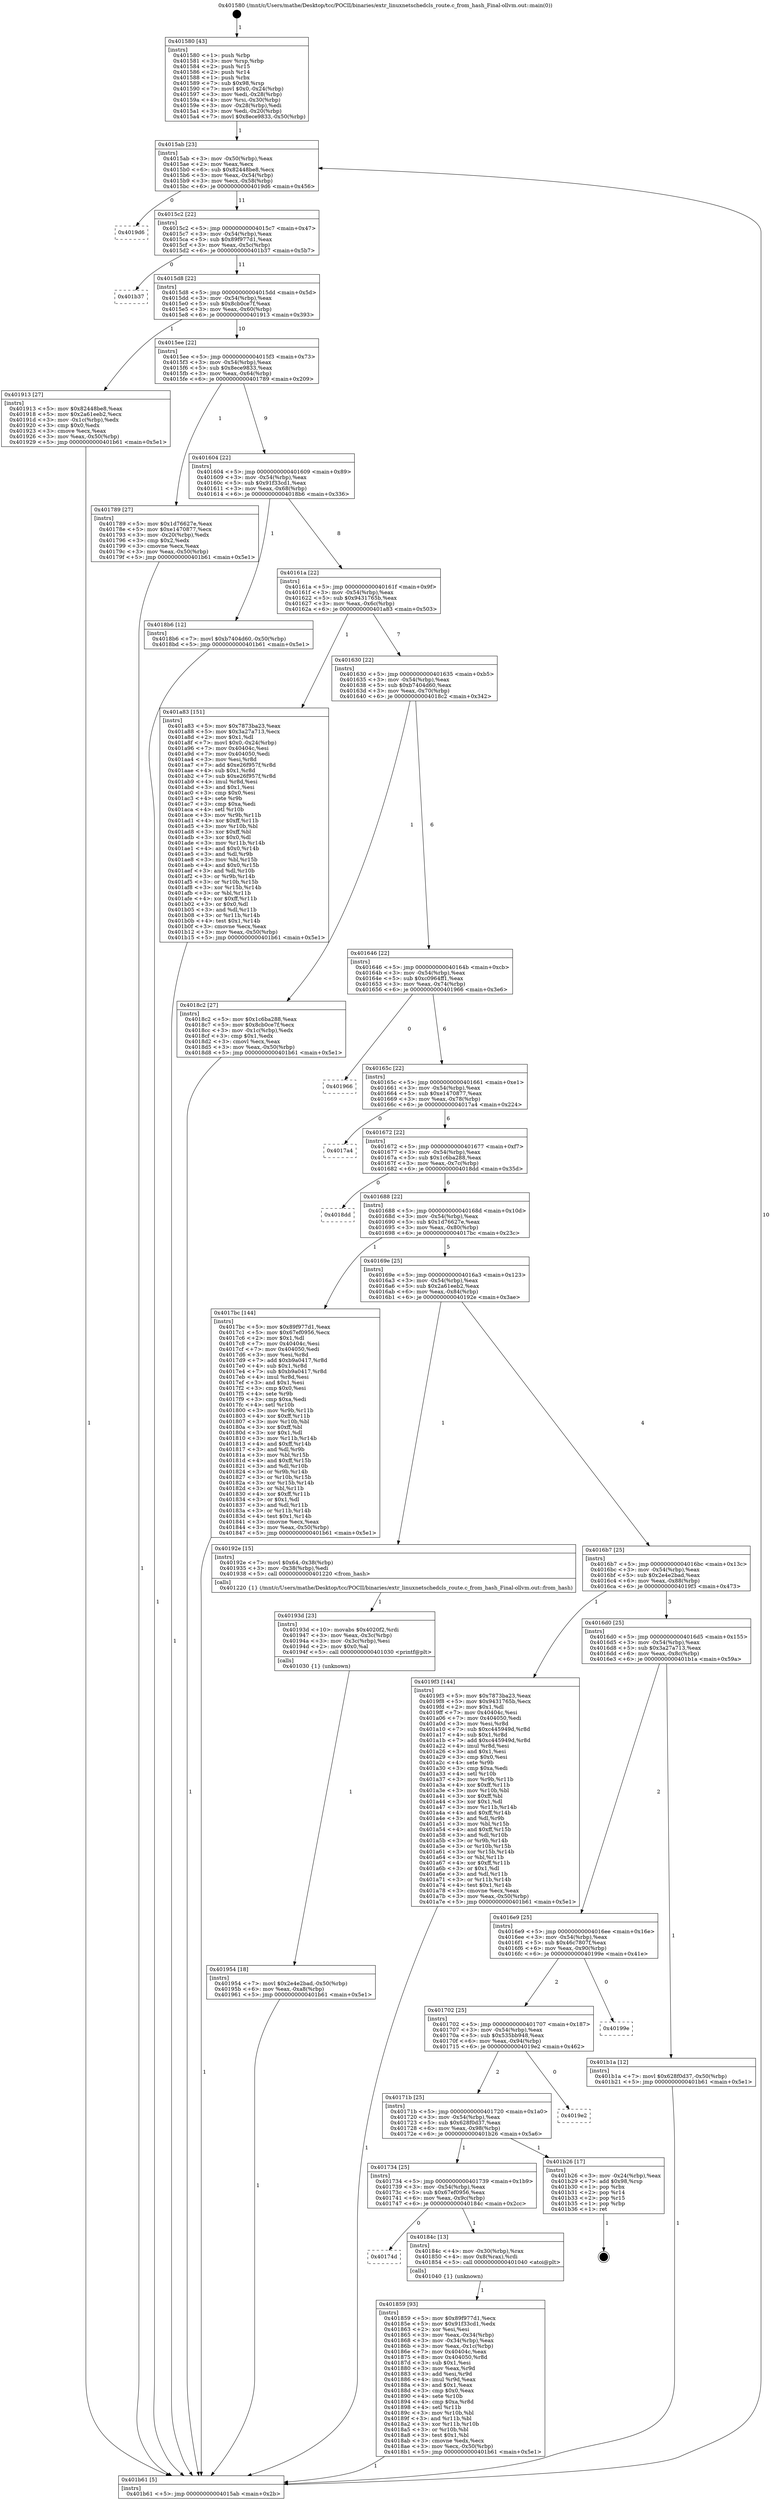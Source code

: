digraph "0x401580" {
  label = "0x401580 (/mnt/c/Users/mathe/Desktop/tcc/POCII/binaries/extr_linuxnetschedcls_route.c_from_hash_Final-ollvm.out::main(0))"
  labelloc = "t"
  node[shape=record]

  Entry [label="",width=0.3,height=0.3,shape=circle,fillcolor=black,style=filled]
  "0x4015ab" [label="{
     0x4015ab [23]\l
     | [instrs]\l
     &nbsp;&nbsp;0x4015ab \<+3\>: mov -0x50(%rbp),%eax\l
     &nbsp;&nbsp;0x4015ae \<+2\>: mov %eax,%ecx\l
     &nbsp;&nbsp;0x4015b0 \<+6\>: sub $0x82448be8,%ecx\l
     &nbsp;&nbsp;0x4015b6 \<+3\>: mov %eax,-0x54(%rbp)\l
     &nbsp;&nbsp;0x4015b9 \<+3\>: mov %ecx,-0x58(%rbp)\l
     &nbsp;&nbsp;0x4015bc \<+6\>: je 00000000004019d6 \<main+0x456\>\l
  }"]
  "0x4019d6" [label="{
     0x4019d6\l
  }", style=dashed]
  "0x4015c2" [label="{
     0x4015c2 [22]\l
     | [instrs]\l
     &nbsp;&nbsp;0x4015c2 \<+5\>: jmp 00000000004015c7 \<main+0x47\>\l
     &nbsp;&nbsp;0x4015c7 \<+3\>: mov -0x54(%rbp),%eax\l
     &nbsp;&nbsp;0x4015ca \<+5\>: sub $0x89f977d1,%eax\l
     &nbsp;&nbsp;0x4015cf \<+3\>: mov %eax,-0x5c(%rbp)\l
     &nbsp;&nbsp;0x4015d2 \<+6\>: je 0000000000401b37 \<main+0x5b7\>\l
  }"]
  Exit [label="",width=0.3,height=0.3,shape=circle,fillcolor=black,style=filled,peripheries=2]
  "0x401b37" [label="{
     0x401b37\l
  }", style=dashed]
  "0x4015d8" [label="{
     0x4015d8 [22]\l
     | [instrs]\l
     &nbsp;&nbsp;0x4015d8 \<+5\>: jmp 00000000004015dd \<main+0x5d\>\l
     &nbsp;&nbsp;0x4015dd \<+3\>: mov -0x54(%rbp),%eax\l
     &nbsp;&nbsp;0x4015e0 \<+5\>: sub $0x8cb0ce7f,%eax\l
     &nbsp;&nbsp;0x4015e5 \<+3\>: mov %eax,-0x60(%rbp)\l
     &nbsp;&nbsp;0x4015e8 \<+6\>: je 0000000000401913 \<main+0x393\>\l
  }"]
  "0x401954" [label="{
     0x401954 [18]\l
     | [instrs]\l
     &nbsp;&nbsp;0x401954 \<+7\>: movl $0x2e4e2bad,-0x50(%rbp)\l
     &nbsp;&nbsp;0x40195b \<+6\>: mov %eax,-0xa8(%rbp)\l
     &nbsp;&nbsp;0x401961 \<+5\>: jmp 0000000000401b61 \<main+0x5e1\>\l
  }"]
  "0x401913" [label="{
     0x401913 [27]\l
     | [instrs]\l
     &nbsp;&nbsp;0x401913 \<+5\>: mov $0x82448be8,%eax\l
     &nbsp;&nbsp;0x401918 \<+5\>: mov $0x2a61eeb2,%ecx\l
     &nbsp;&nbsp;0x40191d \<+3\>: mov -0x1c(%rbp),%edx\l
     &nbsp;&nbsp;0x401920 \<+3\>: cmp $0x0,%edx\l
     &nbsp;&nbsp;0x401923 \<+3\>: cmove %ecx,%eax\l
     &nbsp;&nbsp;0x401926 \<+3\>: mov %eax,-0x50(%rbp)\l
     &nbsp;&nbsp;0x401929 \<+5\>: jmp 0000000000401b61 \<main+0x5e1\>\l
  }"]
  "0x4015ee" [label="{
     0x4015ee [22]\l
     | [instrs]\l
     &nbsp;&nbsp;0x4015ee \<+5\>: jmp 00000000004015f3 \<main+0x73\>\l
     &nbsp;&nbsp;0x4015f3 \<+3\>: mov -0x54(%rbp),%eax\l
     &nbsp;&nbsp;0x4015f6 \<+5\>: sub $0x8ece9833,%eax\l
     &nbsp;&nbsp;0x4015fb \<+3\>: mov %eax,-0x64(%rbp)\l
     &nbsp;&nbsp;0x4015fe \<+6\>: je 0000000000401789 \<main+0x209\>\l
  }"]
  "0x40193d" [label="{
     0x40193d [23]\l
     | [instrs]\l
     &nbsp;&nbsp;0x40193d \<+10\>: movabs $0x4020f2,%rdi\l
     &nbsp;&nbsp;0x401947 \<+3\>: mov %eax,-0x3c(%rbp)\l
     &nbsp;&nbsp;0x40194a \<+3\>: mov -0x3c(%rbp),%esi\l
     &nbsp;&nbsp;0x40194d \<+2\>: mov $0x0,%al\l
     &nbsp;&nbsp;0x40194f \<+5\>: call 0000000000401030 \<printf@plt\>\l
     | [calls]\l
     &nbsp;&nbsp;0x401030 \{1\} (unknown)\l
  }"]
  "0x401789" [label="{
     0x401789 [27]\l
     | [instrs]\l
     &nbsp;&nbsp;0x401789 \<+5\>: mov $0x1d76627e,%eax\l
     &nbsp;&nbsp;0x40178e \<+5\>: mov $0xe1470877,%ecx\l
     &nbsp;&nbsp;0x401793 \<+3\>: mov -0x20(%rbp),%edx\l
     &nbsp;&nbsp;0x401796 \<+3\>: cmp $0x2,%edx\l
     &nbsp;&nbsp;0x401799 \<+3\>: cmovne %ecx,%eax\l
     &nbsp;&nbsp;0x40179c \<+3\>: mov %eax,-0x50(%rbp)\l
     &nbsp;&nbsp;0x40179f \<+5\>: jmp 0000000000401b61 \<main+0x5e1\>\l
  }"]
  "0x401604" [label="{
     0x401604 [22]\l
     | [instrs]\l
     &nbsp;&nbsp;0x401604 \<+5\>: jmp 0000000000401609 \<main+0x89\>\l
     &nbsp;&nbsp;0x401609 \<+3\>: mov -0x54(%rbp),%eax\l
     &nbsp;&nbsp;0x40160c \<+5\>: sub $0x91f33cd1,%eax\l
     &nbsp;&nbsp;0x401611 \<+3\>: mov %eax,-0x68(%rbp)\l
     &nbsp;&nbsp;0x401614 \<+6\>: je 00000000004018b6 \<main+0x336\>\l
  }"]
  "0x401b61" [label="{
     0x401b61 [5]\l
     | [instrs]\l
     &nbsp;&nbsp;0x401b61 \<+5\>: jmp 00000000004015ab \<main+0x2b\>\l
  }"]
  "0x401580" [label="{
     0x401580 [43]\l
     | [instrs]\l
     &nbsp;&nbsp;0x401580 \<+1\>: push %rbp\l
     &nbsp;&nbsp;0x401581 \<+3\>: mov %rsp,%rbp\l
     &nbsp;&nbsp;0x401584 \<+2\>: push %r15\l
     &nbsp;&nbsp;0x401586 \<+2\>: push %r14\l
     &nbsp;&nbsp;0x401588 \<+1\>: push %rbx\l
     &nbsp;&nbsp;0x401589 \<+7\>: sub $0x98,%rsp\l
     &nbsp;&nbsp;0x401590 \<+7\>: movl $0x0,-0x24(%rbp)\l
     &nbsp;&nbsp;0x401597 \<+3\>: mov %edi,-0x28(%rbp)\l
     &nbsp;&nbsp;0x40159a \<+4\>: mov %rsi,-0x30(%rbp)\l
     &nbsp;&nbsp;0x40159e \<+3\>: mov -0x28(%rbp),%edi\l
     &nbsp;&nbsp;0x4015a1 \<+3\>: mov %edi,-0x20(%rbp)\l
     &nbsp;&nbsp;0x4015a4 \<+7\>: movl $0x8ece9833,-0x50(%rbp)\l
  }"]
  "0x401859" [label="{
     0x401859 [93]\l
     | [instrs]\l
     &nbsp;&nbsp;0x401859 \<+5\>: mov $0x89f977d1,%ecx\l
     &nbsp;&nbsp;0x40185e \<+5\>: mov $0x91f33cd1,%edx\l
     &nbsp;&nbsp;0x401863 \<+2\>: xor %esi,%esi\l
     &nbsp;&nbsp;0x401865 \<+3\>: mov %eax,-0x34(%rbp)\l
     &nbsp;&nbsp;0x401868 \<+3\>: mov -0x34(%rbp),%eax\l
     &nbsp;&nbsp;0x40186b \<+3\>: mov %eax,-0x1c(%rbp)\l
     &nbsp;&nbsp;0x40186e \<+7\>: mov 0x40404c,%eax\l
     &nbsp;&nbsp;0x401875 \<+8\>: mov 0x404050,%r8d\l
     &nbsp;&nbsp;0x40187d \<+3\>: sub $0x1,%esi\l
     &nbsp;&nbsp;0x401880 \<+3\>: mov %eax,%r9d\l
     &nbsp;&nbsp;0x401883 \<+3\>: add %esi,%r9d\l
     &nbsp;&nbsp;0x401886 \<+4\>: imul %r9d,%eax\l
     &nbsp;&nbsp;0x40188a \<+3\>: and $0x1,%eax\l
     &nbsp;&nbsp;0x40188d \<+3\>: cmp $0x0,%eax\l
     &nbsp;&nbsp;0x401890 \<+4\>: sete %r10b\l
     &nbsp;&nbsp;0x401894 \<+4\>: cmp $0xa,%r8d\l
     &nbsp;&nbsp;0x401898 \<+4\>: setl %r11b\l
     &nbsp;&nbsp;0x40189c \<+3\>: mov %r10b,%bl\l
     &nbsp;&nbsp;0x40189f \<+3\>: and %r11b,%bl\l
     &nbsp;&nbsp;0x4018a2 \<+3\>: xor %r11b,%r10b\l
     &nbsp;&nbsp;0x4018a5 \<+3\>: or %r10b,%bl\l
     &nbsp;&nbsp;0x4018a8 \<+3\>: test $0x1,%bl\l
     &nbsp;&nbsp;0x4018ab \<+3\>: cmovne %edx,%ecx\l
     &nbsp;&nbsp;0x4018ae \<+3\>: mov %ecx,-0x50(%rbp)\l
     &nbsp;&nbsp;0x4018b1 \<+5\>: jmp 0000000000401b61 \<main+0x5e1\>\l
  }"]
  "0x4018b6" [label="{
     0x4018b6 [12]\l
     | [instrs]\l
     &nbsp;&nbsp;0x4018b6 \<+7\>: movl $0xb7404d60,-0x50(%rbp)\l
     &nbsp;&nbsp;0x4018bd \<+5\>: jmp 0000000000401b61 \<main+0x5e1\>\l
  }"]
  "0x40161a" [label="{
     0x40161a [22]\l
     | [instrs]\l
     &nbsp;&nbsp;0x40161a \<+5\>: jmp 000000000040161f \<main+0x9f\>\l
     &nbsp;&nbsp;0x40161f \<+3\>: mov -0x54(%rbp),%eax\l
     &nbsp;&nbsp;0x401622 \<+5\>: sub $0x9431765b,%eax\l
     &nbsp;&nbsp;0x401627 \<+3\>: mov %eax,-0x6c(%rbp)\l
     &nbsp;&nbsp;0x40162a \<+6\>: je 0000000000401a83 \<main+0x503\>\l
  }"]
  "0x40174d" [label="{
     0x40174d\l
  }", style=dashed]
  "0x401a83" [label="{
     0x401a83 [151]\l
     | [instrs]\l
     &nbsp;&nbsp;0x401a83 \<+5\>: mov $0x7873ba23,%eax\l
     &nbsp;&nbsp;0x401a88 \<+5\>: mov $0x3a27a713,%ecx\l
     &nbsp;&nbsp;0x401a8d \<+2\>: mov $0x1,%dl\l
     &nbsp;&nbsp;0x401a8f \<+7\>: movl $0x0,-0x24(%rbp)\l
     &nbsp;&nbsp;0x401a96 \<+7\>: mov 0x40404c,%esi\l
     &nbsp;&nbsp;0x401a9d \<+7\>: mov 0x404050,%edi\l
     &nbsp;&nbsp;0x401aa4 \<+3\>: mov %esi,%r8d\l
     &nbsp;&nbsp;0x401aa7 \<+7\>: add $0xe26f957f,%r8d\l
     &nbsp;&nbsp;0x401aae \<+4\>: sub $0x1,%r8d\l
     &nbsp;&nbsp;0x401ab2 \<+7\>: sub $0xe26f957f,%r8d\l
     &nbsp;&nbsp;0x401ab9 \<+4\>: imul %r8d,%esi\l
     &nbsp;&nbsp;0x401abd \<+3\>: and $0x1,%esi\l
     &nbsp;&nbsp;0x401ac0 \<+3\>: cmp $0x0,%esi\l
     &nbsp;&nbsp;0x401ac3 \<+4\>: sete %r9b\l
     &nbsp;&nbsp;0x401ac7 \<+3\>: cmp $0xa,%edi\l
     &nbsp;&nbsp;0x401aca \<+4\>: setl %r10b\l
     &nbsp;&nbsp;0x401ace \<+3\>: mov %r9b,%r11b\l
     &nbsp;&nbsp;0x401ad1 \<+4\>: xor $0xff,%r11b\l
     &nbsp;&nbsp;0x401ad5 \<+3\>: mov %r10b,%bl\l
     &nbsp;&nbsp;0x401ad8 \<+3\>: xor $0xff,%bl\l
     &nbsp;&nbsp;0x401adb \<+3\>: xor $0x0,%dl\l
     &nbsp;&nbsp;0x401ade \<+3\>: mov %r11b,%r14b\l
     &nbsp;&nbsp;0x401ae1 \<+4\>: and $0x0,%r14b\l
     &nbsp;&nbsp;0x401ae5 \<+3\>: and %dl,%r9b\l
     &nbsp;&nbsp;0x401ae8 \<+3\>: mov %bl,%r15b\l
     &nbsp;&nbsp;0x401aeb \<+4\>: and $0x0,%r15b\l
     &nbsp;&nbsp;0x401aef \<+3\>: and %dl,%r10b\l
     &nbsp;&nbsp;0x401af2 \<+3\>: or %r9b,%r14b\l
     &nbsp;&nbsp;0x401af5 \<+3\>: or %r10b,%r15b\l
     &nbsp;&nbsp;0x401af8 \<+3\>: xor %r15b,%r14b\l
     &nbsp;&nbsp;0x401afb \<+3\>: or %bl,%r11b\l
     &nbsp;&nbsp;0x401afe \<+4\>: xor $0xff,%r11b\l
     &nbsp;&nbsp;0x401b02 \<+3\>: or $0x0,%dl\l
     &nbsp;&nbsp;0x401b05 \<+3\>: and %dl,%r11b\l
     &nbsp;&nbsp;0x401b08 \<+3\>: or %r11b,%r14b\l
     &nbsp;&nbsp;0x401b0b \<+4\>: test $0x1,%r14b\l
     &nbsp;&nbsp;0x401b0f \<+3\>: cmovne %ecx,%eax\l
     &nbsp;&nbsp;0x401b12 \<+3\>: mov %eax,-0x50(%rbp)\l
     &nbsp;&nbsp;0x401b15 \<+5\>: jmp 0000000000401b61 \<main+0x5e1\>\l
  }"]
  "0x401630" [label="{
     0x401630 [22]\l
     | [instrs]\l
     &nbsp;&nbsp;0x401630 \<+5\>: jmp 0000000000401635 \<main+0xb5\>\l
     &nbsp;&nbsp;0x401635 \<+3\>: mov -0x54(%rbp),%eax\l
     &nbsp;&nbsp;0x401638 \<+5\>: sub $0xb7404d60,%eax\l
     &nbsp;&nbsp;0x40163d \<+3\>: mov %eax,-0x70(%rbp)\l
     &nbsp;&nbsp;0x401640 \<+6\>: je 00000000004018c2 \<main+0x342\>\l
  }"]
  "0x40184c" [label="{
     0x40184c [13]\l
     | [instrs]\l
     &nbsp;&nbsp;0x40184c \<+4\>: mov -0x30(%rbp),%rax\l
     &nbsp;&nbsp;0x401850 \<+4\>: mov 0x8(%rax),%rdi\l
     &nbsp;&nbsp;0x401854 \<+5\>: call 0000000000401040 \<atoi@plt\>\l
     | [calls]\l
     &nbsp;&nbsp;0x401040 \{1\} (unknown)\l
  }"]
  "0x4018c2" [label="{
     0x4018c2 [27]\l
     | [instrs]\l
     &nbsp;&nbsp;0x4018c2 \<+5\>: mov $0x1c6ba288,%eax\l
     &nbsp;&nbsp;0x4018c7 \<+5\>: mov $0x8cb0ce7f,%ecx\l
     &nbsp;&nbsp;0x4018cc \<+3\>: mov -0x1c(%rbp),%edx\l
     &nbsp;&nbsp;0x4018cf \<+3\>: cmp $0x1,%edx\l
     &nbsp;&nbsp;0x4018d2 \<+3\>: cmovl %ecx,%eax\l
     &nbsp;&nbsp;0x4018d5 \<+3\>: mov %eax,-0x50(%rbp)\l
     &nbsp;&nbsp;0x4018d8 \<+5\>: jmp 0000000000401b61 \<main+0x5e1\>\l
  }"]
  "0x401646" [label="{
     0x401646 [22]\l
     | [instrs]\l
     &nbsp;&nbsp;0x401646 \<+5\>: jmp 000000000040164b \<main+0xcb\>\l
     &nbsp;&nbsp;0x40164b \<+3\>: mov -0x54(%rbp),%eax\l
     &nbsp;&nbsp;0x40164e \<+5\>: sub $0xc0964ff1,%eax\l
     &nbsp;&nbsp;0x401653 \<+3\>: mov %eax,-0x74(%rbp)\l
     &nbsp;&nbsp;0x401656 \<+6\>: je 0000000000401966 \<main+0x3e6\>\l
  }"]
  "0x401734" [label="{
     0x401734 [25]\l
     | [instrs]\l
     &nbsp;&nbsp;0x401734 \<+5\>: jmp 0000000000401739 \<main+0x1b9\>\l
     &nbsp;&nbsp;0x401739 \<+3\>: mov -0x54(%rbp),%eax\l
     &nbsp;&nbsp;0x40173c \<+5\>: sub $0x67ef0956,%eax\l
     &nbsp;&nbsp;0x401741 \<+6\>: mov %eax,-0x9c(%rbp)\l
     &nbsp;&nbsp;0x401747 \<+6\>: je 000000000040184c \<main+0x2cc\>\l
  }"]
  "0x401966" [label="{
     0x401966\l
  }", style=dashed]
  "0x40165c" [label="{
     0x40165c [22]\l
     | [instrs]\l
     &nbsp;&nbsp;0x40165c \<+5\>: jmp 0000000000401661 \<main+0xe1\>\l
     &nbsp;&nbsp;0x401661 \<+3\>: mov -0x54(%rbp),%eax\l
     &nbsp;&nbsp;0x401664 \<+5\>: sub $0xe1470877,%eax\l
     &nbsp;&nbsp;0x401669 \<+3\>: mov %eax,-0x78(%rbp)\l
     &nbsp;&nbsp;0x40166c \<+6\>: je 00000000004017a4 \<main+0x224\>\l
  }"]
  "0x401b26" [label="{
     0x401b26 [17]\l
     | [instrs]\l
     &nbsp;&nbsp;0x401b26 \<+3\>: mov -0x24(%rbp),%eax\l
     &nbsp;&nbsp;0x401b29 \<+7\>: add $0x98,%rsp\l
     &nbsp;&nbsp;0x401b30 \<+1\>: pop %rbx\l
     &nbsp;&nbsp;0x401b31 \<+2\>: pop %r14\l
     &nbsp;&nbsp;0x401b33 \<+2\>: pop %r15\l
     &nbsp;&nbsp;0x401b35 \<+1\>: pop %rbp\l
     &nbsp;&nbsp;0x401b36 \<+1\>: ret\l
  }"]
  "0x4017a4" [label="{
     0x4017a4\l
  }", style=dashed]
  "0x401672" [label="{
     0x401672 [22]\l
     | [instrs]\l
     &nbsp;&nbsp;0x401672 \<+5\>: jmp 0000000000401677 \<main+0xf7\>\l
     &nbsp;&nbsp;0x401677 \<+3\>: mov -0x54(%rbp),%eax\l
     &nbsp;&nbsp;0x40167a \<+5\>: sub $0x1c6ba288,%eax\l
     &nbsp;&nbsp;0x40167f \<+3\>: mov %eax,-0x7c(%rbp)\l
     &nbsp;&nbsp;0x401682 \<+6\>: je 00000000004018dd \<main+0x35d\>\l
  }"]
  "0x40171b" [label="{
     0x40171b [25]\l
     | [instrs]\l
     &nbsp;&nbsp;0x40171b \<+5\>: jmp 0000000000401720 \<main+0x1a0\>\l
     &nbsp;&nbsp;0x401720 \<+3\>: mov -0x54(%rbp),%eax\l
     &nbsp;&nbsp;0x401723 \<+5\>: sub $0x628f0d37,%eax\l
     &nbsp;&nbsp;0x401728 \<+6\>: mov %eax,-0x98(%rbp)\l
     &nbsp;&nbsp;0x40172e \<+6\>: je 0000000000401b26 \<main+0x5a6\>\l
  }"]
  "0x4018dd" [label="{
     0x4018dd\l
  }", style=dashed]
  "0x401688" [label="{
     0x401688 [22]\l
     | [instrs]\l
     &nbsp;&nbsp;0x401688 \<+5\>: jmp 000000000040168d \<main+0x10d\>\l
     &nbsp;&nbsp;0x40168d \<+3\>: mov -0x54(%rbp),%eax\l
     &nbsp;&nbsp;0x401690 \<+5\>: sub $0x1d76627e,%eax\l
     &nbsp;&nbsp;0x401695 \<+3\>: mov %eax,-0x80(%rbp)\l
     &nbsp;&nbsp;0x401698 \<+6\>: je 00000000004017bc \<main+0x23c\>\l
  }"]
  "0x4019e2" [label="{
     0x4019e2\l
  }", style=dashed]
  "0x4017bc" [label="{
     0x4017bc [144]\l
     | [instrs]\l
     &nbsp;&nbsp;0x4017bc \<+5\>: mov $0x89f977d1,%eax\l
     &nbsp;&nbsp;0x4017c1 \<+5\>: mov $0x67ef0956,%ecx\l
     &nbsp;&nbsp;0x4017c6 \<+2\>: mov $0x1,%dl\l
     &nbsp;&nbsp;0x4017c8 \<+7\>: mov 0x40404c,%esi\l
     &nbsp;&nbsp;0x4017cf \<+7\>: mov 0x404050,%edi\l
     &nbsp;&nbsp;0x4017d6 \<+3\>: mov %esi,%r8d\l
     &nbsp;&nbsp;0x4017d9 \<+7\>: add $0xb9a0417,%r8d\l
     &nbsp;&nbsp;0x4017e0 \<+4\>: sub $0x1,%r8d\l
     &nbsp;&nbsp;0x4017e4 \<+7\>: sub $0xb9a0417,%r8d\l
     &nbsp;&nbsp;0x4017eb \<+4\>: imul %r8d,%esi\l
     &nbsp;&nbsp;0x4017ef \<+3\>: and $0x1,%esi\l
     &nbsp;&nbsp;0x4017f2 \<+3\>: cmp $0x0,%esi\l
     &nbsp;&nbsp;0x4017f5 \<+4\>: sete %r9b\l
     &nbsp;&nbsp;0x4017f9 \<+3\>: cmp $0xa,%edi\l
     &nbsp;&nbsp;0x4017fc \<+4\>: setl %r10b\l
     &nbsp;&nbsp;0x401800 \<+3\>: mov %r9b,%r11b\l
     &nbsp;&nbsp;0x401803 \<+4\>: xor $0xff,%r11b\l
     &nbsp;&nbsp;0x401807 \<+3\>: mov %r10b,%bl\l
     &nbsp;&nbsp;0x40180a \<+3\>: xor $0xff,%bl\l
     &nbsp;&nbsp;0x40180d \<+3\>: xor $0x1,%dl\l
     &nbsp;&nbsp;0x401810 \<+3\>: mov %r11b,%r14b\l
     &nbsp;&nbsp;0x401813 \<+4\>: and $0xff,%r14b\l
     &nbsp;&nbsp;0x401817 \<+3\>: and %dl,%r9b\l
     &nbsp;&nbsp;0x40181a \<+3\>: mov %bl,%r15b\l
     &nbsp;&nbsp;0x40181d \<+4\>: and $0xff,%r15b\l
     &nbsp;&nbsp;0x401821 \<+3\>: and %dl,%r10b\l
     &nbsp;&nbsp;0x401824 \<+3\>: or %r9b,%r14b\l
     &nbsp;&nbsp;0x401827 \<+3\>: or %r10b,%r15b\l
     &nbsp;&nbsp;0x40182a \<+3\>: xor %r15b,%r14b\l
     &nbsp;&nbsp;0x40182d \<+3\>: or %bl,%r11b\l
     &nbsp;&nbsp;0x401830 \<+4\>: xor $0xff,%r11b\l
     &nbsp;&nbsp;0x401834 \<+3\>: or $0x1,%dl\l
     &nbsp;&nbsp;0x401837 \<+3\>: and %dl,%r11b\l
     &nbsp;&nbsp;0x40183a \<+3\>: or %r11b,%r14b\l
     &nbsp;&nbsp;0x40183d \<+4\>: test $0x1,%r14b\l
     &nbsp;&nbsp;0x401841 \<+3\>: cmovne %ecx,%eax\l
     &nbsp;&nbsp;0x401844 \<+3\>: mov %eax,-0x50(%rbp)\l
     &nbsp;&nbsp;0x401847 \<+5\>: jmp 0000000000401b61 \<main+0x5e1\>\l
  }"]
  "0x40169e" [label="{
     0x40169e [25]\l
     | [instrs]\l
     &nbsp;&nbsp;0x40169e \<+5\>: jmp 00000000004016a3 \<main+0x123\>\l
     &nbsp;&nbsp;0x4016a3 \<+3\>: mov -0x54(%rbp),%eax\l
     &nbsp;&nbsp;0x4016a6 \<+5\>: sub $0x2a61eeb2,%eax\l
     &nbsp;&nbsp;0x4016ab \<+6\>: mov %eax,-0x84(%rbp)\l
     &nbsp;&nbsp;0x4016b1 \<+6\>: je 000000000040192e \<main+0x3ae\>\l
  }"]
  "0x401702" [label="{
     0x401702 [25]\l
     | [instrs]\l
     &nbsp;&nbsp;0x401702 \<+5\>: jmp 0000000000401707 \<main+0x187\>\l
     &nbsp;&nbsp;0x401707 \<+3\>: mov -0x54(%rbp),%eax\l
     &nbsp;&nbsp;0x40170a \<+5\>: sub $0x535bb948,%eax\l
     &nbsp;&nbsp;0x40170f \<+6\>: mov %eax,-0x94(%rbp)\l
     &nbsp;&nbsp;0x401715 \<+6\>: je 00000000004019e2 \<main+0x462\>\l
  }"]
  "0x40192e" [label="{
     0x40192e [15]\l
     | [instrs]\l
     &nbsp;&nbsp;0x40192e \<+7\>: movl $0x64,-0x38(%rbp)\l
     &nbsp;&nbsp;0x401935 \<+3\>: mov -0x38(%rbp),%edi\l
     &nbsp;&nbsp;0x401938 \<+5\>: call 0000000000401220 \<from_hash\>\l
     | [calls]\l
     &nbsp;&nbsp;0x401220 \{1\} (/mnt/c/Users/mathe/Desktop/tcc/POCII/binaries/extr_linuxnetschedcls_route.c_from_hash_Final-ollvm.out::from_hash)\l
  }"]
  "0x4016b7" [label="{
     0x4016b7 [25]\l
     | [instrs]\l
     &nbsp;&nbsp;0x4016b7 \<+5\>: jmp 00000000004016bc \<main+0x13c\>\l
     &nbsp;&nbsp;0x4016bc \<+3\>: mov -0x54(%rbp),%eax\l
     &nbsp;&nbsp;0x4016bf \<+5\>: sub $0x2e4e2bad,%eax\l
     &nbsp;&nbsp;0x4016c4 \<+6\>: mov %eax,-0x88(%rbp)\l
     &nbsp;&nbsp;0x4016ca \<+6\>: je 00000000004019f3 \<main+0x473\>\l
  }"]
  "0x40199e" [label="{
     0x40199e\l
  }", style=dashed]
  "0x4019f3" [label="{
     0x4019f3 [144]\l
     | [instrs]\l
     &nbsp;&nbsp;0x4019f3 \<+5\>: mov $0x7873ba23,%eax\l
     &nbsp;&nbsp;0x4019f8 \<+5\>: mov $0x9431765b,%ecx\l
     &nbsp;&nbsp;0x4019fd \<+2\>: mov $0x1,%dl\l
     &nbsp;&nbsp;0x4019ff \<+7\>: mov 0x40404c,%esi\l
     &nbsp;&nbsp;0x401a06 \<+7\>: mov 0x404050,%edi\l
     &nbsp;&nbsp;0x401a0d \<+3\>: mov %esi,%r8d\l
     &nbsp;&nbsp;0x401a10 \<+7\>: sub $0xc445949d,%r8d\l
     &nbsp;&nbsp;0x401a17 \<+4\>: sub $0x1,%r8d\l
     &nbsp;&nbsp;0x401a1b \<+7\>: add $0xc445949d,%r8d\l
     &nbsp;&nbsp;0x401a22 \<+4\>: imul %r8d,%esi\l
     &nbsp;&nbsp;0x401a26 \<+3\>: and $0x1,%esi\l
     &nbsp;&nbsp;0x401a29 \<+3\>: cmp $0x0,%esi\l
     &nbsp;&nbsp;0x401a2c \<+4\>: sete %r9b\l
     &nbsp;&nbsp;0x401a30 \<+3\>: cmp $0xa,%edi\l
     &nbsp;&nbsp;0x401a33 \<+4\>: setl %r10b\l
     &nbsp;&nbsp;0x401a37 \<+3\>: mov %r9b,%r11b\l
     &nbsp;&nbsp;0x401a3a \<+4\>: xor $0xff,%r11b\l
     &nbsp;&nbsp;0x401a3e \<+3\>: mov %r10b,%bl\l
     &nbsp;&nbsp;0x401a41 \<+3\>: xor $0xff,%bl\l
     &nbsp;&nbsp;0x401a44 \<+3\>: xor $0x1,%dl\l
     &nbsp;&nbsp;0x401a47 \<+3\>: mov %r11b,%r14b\l
     &nbsp;&nbsp;0x401a4a \<+4\>: and $0xff,%r14b\l
     &nbsp;&nbsp;0x401a4e \<+3\>: and %dl,%r9b\l
     &nbsp;&nbsp;0x401a51 \<+3\>: mov %bl,%r15b\l
     &nbsp;&nbsp;0x401a54 \<+4\>: and $0xff,%r15b\l
     &nbsp;&nbsp;0x401a58 \<+3\>: and %dl,%r10b\l
     &nbsp;&nbsp;0x401a5b \<+3\>: or %r9b,%r14b\l
     &nbsp;&nbsp;0x401a5e \<+3\>: or %r10b,%r15b\l
     &nbsp;&nbsp;0x401a61 \<+3\>: xor %r15b,%r14b\l
     &nbsp;&nbsp;0x401a64 \<+3\>: or %bl,%r11b\l
     &nbsp;&nbsp;0x401a67 \<+4\>: xor $0xff,%r11b\l
     &nbsp;&nbsp;0x401a6b \<+3\>: or $0x1,%dl\l
     &nbsp;&nbsp;0x401a6e \<+3\>: and %dl,%r11b\l
     &nbsp;&nbsp;0x401a71 \<+3\>: or %r11b,%r14b\l
     &nbsp;&nbsp;0x401a74 \<+4\>: test $0x1,%r14b\l
     &nbsp;&nbsp;0x401a78 \<+3\>: cmovne %ecx,%eax\l
     &nbsp;&nbsp;0x401a7b \<+3\>: mov %eax,-0x50(%rbp)\l
     &nbsp;&nbsp;0x401a7e \<+5\>: jmp 0000000000401b61 \<main+0x5e1\>\l
  }"]
  "0x4016d0" [label="{
     0x4016d0 [25]\l
     | [instrs]\l
     &nbsp;&nbsp;0x4016d0 \<+5\>: jmp 00000000004016d5 \<main+0x155\>\l
     &nbsp;&nbsp;0x4016d5 \<+3\>: mov -0x54(%rbp),%eax\l
     &nbsp;&nbsp;0x4016d8 \<+5\>: sub $0x3a27a713,%eax\l
     &nbsp;&nbsp;0x4016dd \<+6\>: mov %eax,-0x8c(%rbp)\l
     &nbsp;&nbsp;0x4016e3 \<+6\>: je 0000000000401b1a \<main+0x59a\>\l
  }"]
  "0x4016e9" [label="{
     0x4016e9 [25]\l
     | [instrs]\l
     &nbsp;&nbsp;0x4016e9 \<+5\>: jmp 00000000004016ee \<main+0x16e\>\l
     &nbsp;&nbsp;0x4016ee \<+3\>: mov -0x54(%rbp),%eax\l
     &nbsp;&nbsp;0x4016f1 \<+5\>: sub $0x46c7807f,%eax\l
     &nbsp;&nbsp;0x4016f6 \<+6\>: mov %eax,-0x90(%rbp)\l
     &nbsp;&nbsp;0x4016fc \<+6\>: je 000000000040199e \<main+0x41e\>\l
  }"]
  "0x401b1a" [label="{
     0x401b1a [12]\l
     | [instrs]\l
     &nbsp;&nbsp;0x401b1a \<+7\>: movl $0x628f0d37,-0x50(%rbp)\l
     &nbsp;&nbsp;0x401b21 \<+5\>: jmp 0000000000401b61 \<main+0x5e1\>\l
  }"]
  Entry -> "0x401580" [label=" 1"]
  "0x4015ab" -> "0x4019d6" [label=" 0"]
  "0x4015ab" -> "0x4015c2" [label=" 11"]
  "0x401b26" -> Exit [label=" 1"]
  "0x4015c2" -> "0x401b37" [label=" 0"]
  "0x4015c2" -> "0x4015d8" [label=" 11"]
  "0x401b1a" -> "0x401b61" [label=" 1"]
  "0x4015d8" -> "0x401913" [label=" 1"]
  "0x4015d8" -> "0x4015ee" [label=" 10"]
  "0x401a83" -> "0x401b61" [label=" 1"]
  "0x4015ee" -> "0x401789" [label=" 1"]
  "0x4015ee" -> "0x401604" [label=" 9"]
  "0x401789" -> "0x401b61" [label=" 1"]
  "0x401580" -> "0x4015ab" [label=" 1"]
  "0x401b61" -> "0x4015ab" [label=" 10"]
  "0x4019f3" -> "0x401b61" [label=" 1"]
  "0x401604" -> "0x4018b6" [label=" 1"]
  "0x401604" -> "0x40161a" [label=" 8"]
  "0x401954" -> "0x401b61" [label=" 1"]
  "0x40161a" -> "0x401a83" [label=" 1"]
  "0x40161a" -> "0x401630" [label=" 7"]
  "0x40193d" -> "0x401954" [label=" 1"]
  "0x401630" -> "0x4018c2" [label=" 1"]
  "0x401630" -> "0x401646" [label=" 6"]
  "0x40192e" -> "0x40193d" [label=" 1"]
  "0x401646" -> "0x401966" [label=" 0"]
  "0x401646" -> "0x40165c" [label=" 6"]
  "0x4018c2" -> "0x401b61" [label=" 1"]
  "0x40165c" -> "0x4017a4" [label=" 0"]
  "0x40165c" -> "0x401672" [label=" 6"]
  "0x4018b6" -> "0x401b61" [label=" 1"]
  "0x401672" -> "0x4018dd" [label=" 0"]
  "0x401672" -> "0x401688" [label=" 6"]
  "0x40184c" -> "0x401859" [label=" 1"]
  "0x401688" -> "0x4017bc" [label=" 1"]
  "0x401688" -> "0x40169e" [label=" 5"]
  "0x4017bc" -> "0x401b61" [label=" 1"]
  "0x401734" -> "0x40174d" [label=" 0"]
  "0x40169e" -> "0x40192e" [label=" 1"]
  "0x40169e" -> "0x4016b7" [label=" 4"]
  "0x401913" -> "0x401b61" [label=" 1"]
  "0x4016b7" -> "0x4019f3" [label=" 1"]
  "0x4016b7" -> "0x4016d0" [label=" 3"]
  "0x40171b" -> "0x401734" [label=" 1"]
  "0x4016d0" -> "0x401b1a" [label=" 1"]
  "0x4016d0" -> "0x4016e9" [label=" 2"]
  "0x40171b" -> "0x401b26" [label=" 1"]
  "0x4016e9" -> "0x40199e" [label=" 0"]
  "0x4016e9" -> "0x401702" [label=" 2"]
  "0x401734" -> "0x40184c" [label=" 1"]
  "0x401702" -> "0x4019e2" [label=" 0"]
  "0x401702" -> "0x40171b" [label=" 2"]
  "0x401859" -> "0x401b61" [label=" 1"]
}
